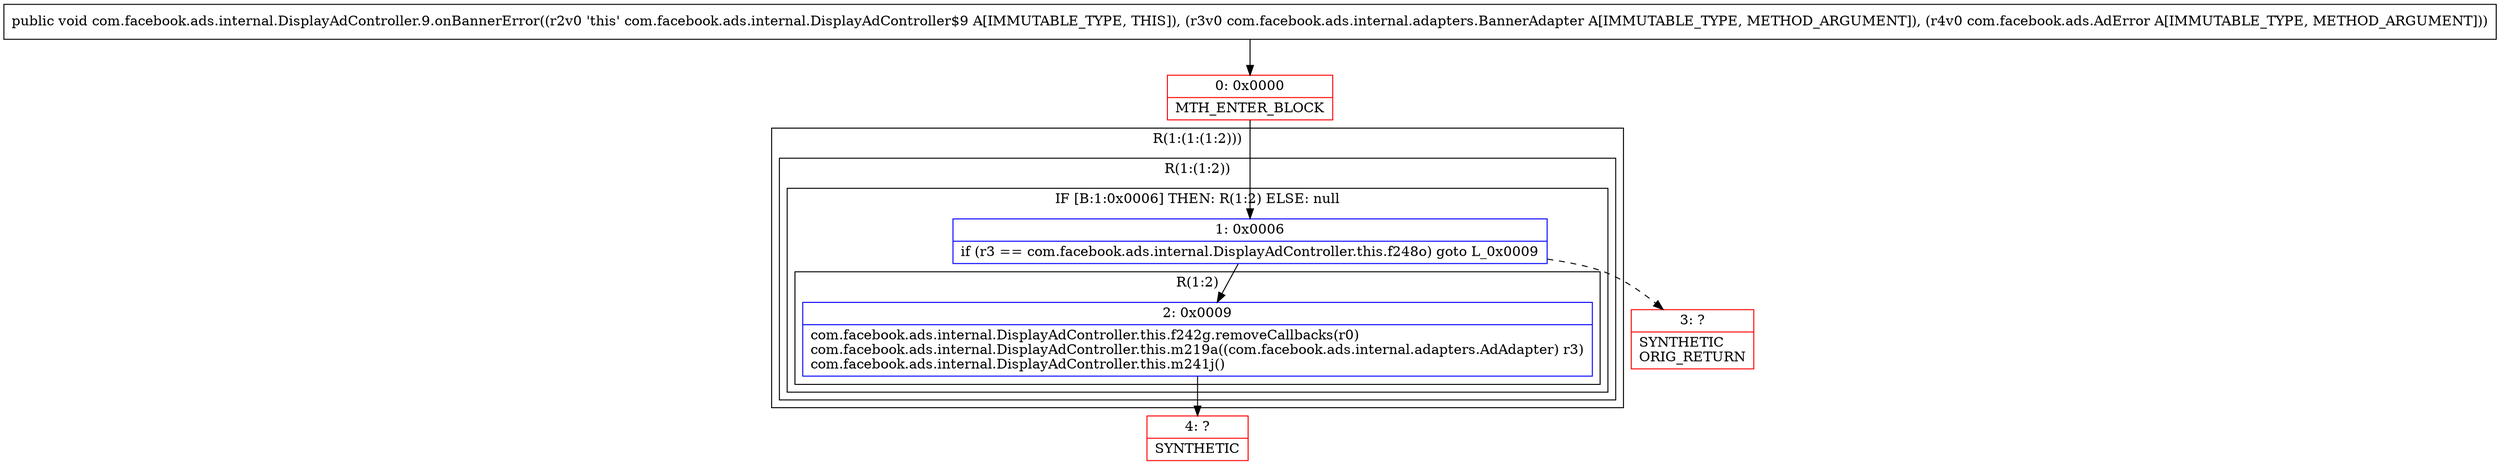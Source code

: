 digraph "CFG forcom.facebook.ads.internal.DisplayAdController.9.onBannerError(Lcom\/facebook\/ads\/internal\/adapters\/BannerAdapter;Lcom\/facebook\/ads\/AdError;)V" {
subgraph cluster_Region_46413953 {
label = "R(1:(1:(1:2)))";
node [shape=record,color=blue];
subgraph cluster_Region_722257021 {
label = "R(1:(1:2))";
node [shape=record,color=blue];
subgraph cluster_IfRegion_1442405083 {
label = "IF [B:1:0x0006] THEN: R(1:2) ELSE: null";
node [shape=record,color=blue];
Node_1 [shape=record,label="{1\:\ 0x0006|if (r3 == com.facebook.ads.internal.DisplayAdController.this.f248o) goto L_0x0009\l}"];
subgraph cluster_Region_257429010 {
label = "R(1:2)";
node [shape=record,color=blue];
Node_2 [shape=record,label="{2\:\ 0x0009|com.facebook.ads.internal.DisplayAdController.this.f242g.removeCallbacks(r0)\lcom.facebook.ads.internal.DisplayAdController.this.m219a((com.facebook.ads.internal.adapters.AdAdapter) r3)\lcom.facebook.ads.internal.DisplayAdController.this.m241j()\l}"];
}
}
}
}
Node_0 [shape=record,color=red,label="{0\:\ 0x0000|MTH_ENTER_BLOCK\l}"];
Node_3 [shape=record,color=red,label="{3\:\ ?|SYNTHETIC\lORIG_RETURN\l}"];
Node_4 [shape=record,color=red,label="{4\:\ ?|SYNTHETIC\l}"];
MethodNode[shape=record,label="{public void com.facebook.ads.internal.DisplayAdController.9.onBannerError((r2v0 'this' com.facebook.ads.internal.DisplayAdController$9 A[IMMUTABLE_TYPE, THIS]), (r3v0 com.facebook.ads.internal.adapters.BannerAdapter A[IMMUTABLE_TYPE, METHOD_ARGUMENT]), (r4v0 com.facebook.ads.AdError A[IMMUTABLE_TYPE, METHOD_ARGUMENT])) }"];
MethodNode -> Node_0;
Node_1 -> Node_2;
Node_1 -> Node_3[style=dashed];
Node_2 -> Node_4;
Node_0 -> Node_1;
}

